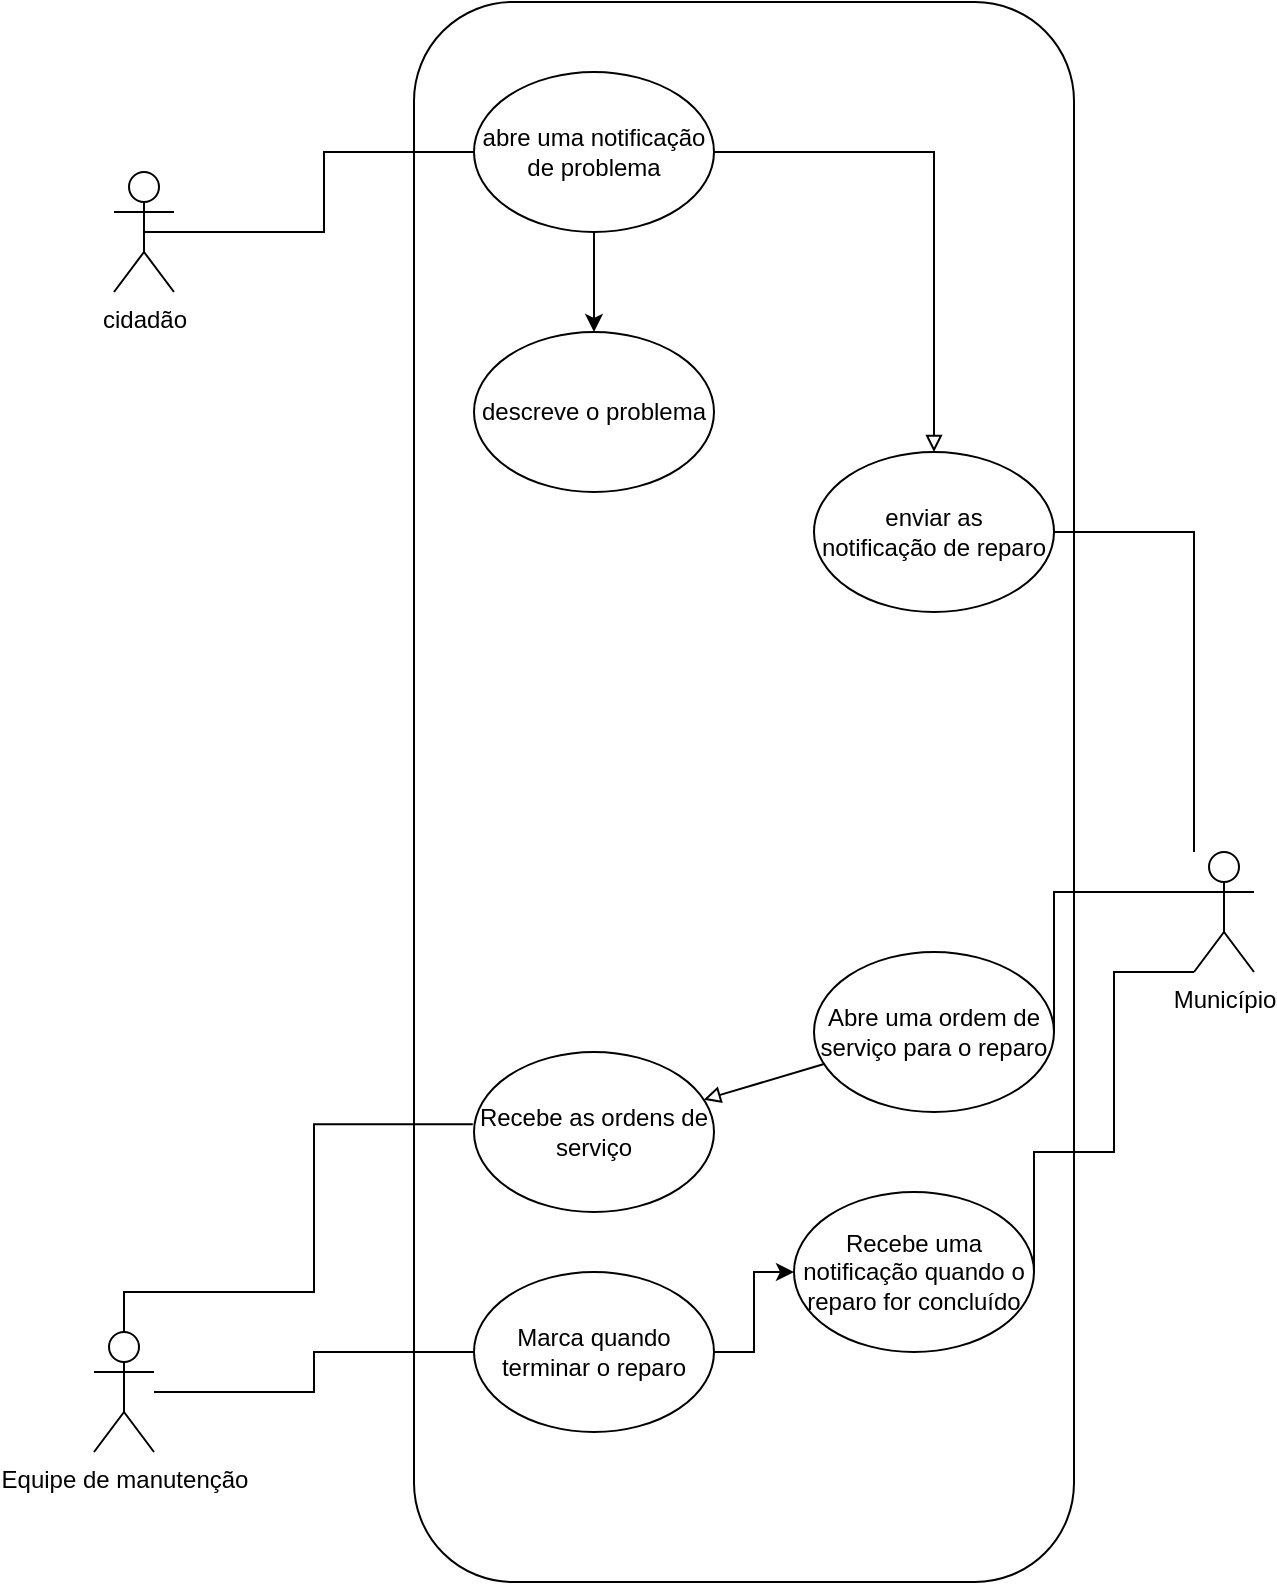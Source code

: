 <mxfile version="20.3.0" type="github">
  <diagram id="TVsBRt_6ifpyhdmxl0sS" name="Página-1">
    <mxGraphModel dx="770" dy="460" grid="1" gridSize="10" guides="1" tooltips="1" connect="1" arrows="1" fold="1" page="1" pageScale="1" pageWidth="827" pageHeight="1169" math="0" shadow="0">
      <root>
        <mxCell id="0" />
        <mxCell id="1" parent="0" />
        <mxCell id="l2oMR_xmYZ3DmNcnoLsg-2" value="" style="rounded=1;whiteSpace=wrap;html=1;" parent="1" vertex="1">
          <mxGeometry x="390" y="145" width="330" height="790" as="geometry" />
        </mxCell>
        <mxCell id="l2oMR_xmYZ3DmNcnoLsg-8" style="edgeStyle=orthogonalEdgeStyle;rounded=0;orthogonalLoop=1;jettySize=auto;html=1;exitX=0.5;exitY=0.5;exitDx=0;exitDy=0;exitPerimeter=0;endArrow=none;endFill=0;" parent="1" source="l2oMR_xmYZ3DmNcnoLsg-3" target="l2oMR_xmYZ3DmNcnoLsg-7" edge="1">
          <mxGeometry relative="1" as="geometry">
            <Array as="points">
              <mxPoint x="345" y="260" />
              <mxPoint x="345" y="220" />
            </Array>
          </mxGeometry>
        </mxCell>
        <mxCell id="l2oMR_xmYZ3DmNcnoLsg-3" value="cidadão&lt;br&gt;" style="shape=umlActor;verticalLabelPosition=bottom;verticalAlign=top;html=1;" parent="1" vertex="1">
          <mxGeometry x="240" y="230" width="30" height="60" as="geometry" />
        </mxCell>
        <mxCell id="gFXNLu3ka9ls825jubij-1" style="edgeStyle=orthogonalEdgeStyle;rounded=0;orthogonalLoop=1;jettySize=auto;html=1;entryX=0.5;entryY=0;entryDx=0;entryDy=0;endArrow=block;endFill=0;" parent="1" source="l2oMR_xmYZ3DmNcnoLsg-7" target="l2oMR_xmYZ3DmNcnoLsg-16" edge="1">
          <mxGeometry relative="1" as="geometry" />
        </mxCell>
        <mxCell id="3qhmE-iBuOqCYNNwEswj-1" style="edgeStyle=orthogonalEdgeStyle;rounded=0;orthogonalLoop=1;jettySize=auto;html=1;" edge="1" parent="1" source="l2oMR_xmYZ3DmNcnoLsg-7" target="l2oMR_xmYZ3DmNcnoLsg-9">
          <mxGeometry relative="1" as="geometry" />
        </mxCell>
        <mxCell id="l2oMR_xmYZ3DmNcnoLsg-7" value="abre uma notificação de problema" style="ellipse;whiteSpace=wrap;html=1;" parent="1" vertex="1">
          <mxGeometry x="420" y="180" width="120" height="80" as="geometry" />
        </mxCell>
        <mxCell id="l2oMR_xmYZ3DmNcnoLsg-9" value="descreve o problema" style="ellipse;whiteSpace=wrap;html=1;" parent="1" vertex="1">
          <mxGeometry x="420" y="310" width="120" height="80" as="geometry" />
        </mxCell>
        <mxCell id="l2oMR_xmYZ3DmNcnoLsg-17" style="edgeStyle=orthogonalEdgeStyle;rounded=0;orthogonalLoop=1;jettySize=auto;html=1;entryX=1;entryY=0.5;entryDx=0;entryDy=0;endArrow=none;endFill=0;" parent="1" source="l2oMR_xmYZ3DmNcnoLsg-15" target="l2oMR_xmYZ3DmNcnoLsg-16" edge="1">
          <mxGeometry relative="1" as="geometry">
            <Array as="points">
              <mxPoint x="780" y="410" />
            </Array>
          </mxGeometry>
        </mxCell>
        <mxCell id="l2oMR_xmYZ3DmNcnoLsg-20" style="edgeStyle=orthogonalEdgeStyle;rounded=0;orthogonalLoop=1;jettySize=auto;html=1;entryX=1;entryY=0.5;entryDx=0;entryDy=0;endArrow=none;endFill=0;" parent="1" source="l2oMR_xmYZ3DmNcnoLsg-15" target="l2oMR_xmYZ3DmNcnoLsg-18" edge="1">
          <mxGeometry relative="1" as="geometry">
            <Array as="points">
              <mxPoint x="710" y="590" />
            </Array>
          </mxGeometry>
        </mxCell>
        <mxCell id="l2oMR_xmYZ3DmNcnoLsg-21" style="edgeStyle=orthogonalEdgeStyle;rounded=0;orthogonalLoop=1;jettySize=auto;html=1;entryX=1;entryY=0.5;entryDx=0;entryDy=0;endArrow=none;endFill=0;" parent="1" source="l2oMR_xmYZ3DmNcnoLsg-15" target="l2oMR_xmYZ3DmNcnoLsg-19" edge="1">
          <mxGeometry relative="1" as="geometry">
            <Array as="points">
              <mxPoint x="740" y="630" />
              <mxPoint x="740" y="720" />
              <mxPoint x="700" y="720" />
            </Array>
          </mxGeometry>
        </mxCell>
        <mxCell id="l2oMR_xmYZ3DmNcnoLsg-15" value="Município" style="shape=umlActor;verticalLabelPosition=bottom;verticalAlign=top;html=1;outlineConnect=0;" parent="1" vertex="1">
          <mxGeometry x="780" y="570" width="30" height="60" as="geometry" />
        </mxCell>
        <mxCell id="l2oMR_xmYZ3DmNcnoLsg-16" value="enviar&amp;nbsp;as notificação&amp;nbsp;de reparo" style="ellipse;whiteSpace=wrap;html=1;" parent="1" vertex="1">
          <mxGeometry x="590" y="370" width="120" height="80" as="geometry" />
        </mxCell>
        <mxCell id="gFXNLu3ka9ls825jubij-2" style="edgeStyle=none;rounded=0;orthogonalLoop=1;jettySize=auto;html=1;endArrow=block;endFill=0;" parent="1" source="l2oMR_xmYZ3DmNcnoLsg-18" target="l2oMR_xmYZ3DmNcnoLsg-24" edge="1">
          <mxGeometry relative="1" as="geometry" />
        </mxCell>
        <mxCell id="l2oMR_xmYZ3DmNcnoLsg-18" value="Abre uma ordem de serviço para o reparo" style="ellipse;whiteSpace=wrap;html=1;" parent="1" vertex="1">
          <mxGeometry x="590" y="620" width="120" height="80" as="geometry" />
        </mxCell>
        <mxCell id="l2oMR_xmYZ3DmNcnoLsg-19" value="Recebe uma notificação quando o reparo for concluído" style="ellipse;whiteSpace=wrap;html=1;" parent="1" vertex="1">
          <mxGeometry x="580" y="740" width="120" height="80" as="geometry" />
        </mxCell>
        <mxCell id="l2oMR_xmYZ3DmNcnoLsg-26" style="edgeStyle=orthogonalEdgeStyle;rounded=0;orthogonalLoop=1;jettySize=auto;html=1;entryX=-0.005;entryY=0.451;entryDx=0;entryDy=0;entryPerimeter=0;endArrow=none;endFill=0;" parent="1" source="l2oMR_xmYZ3DmNcnoLsg-22" target="l2oMR_xmYZ3DmNcnoLsg-24" edge="1">
          <mxGeometry relative="1" as="geometry">
            <Array as="points">
              <mxPoint x="245" y="790" />
              <mxPoint x="340" y="790" />
              <mxPoint x="340" y="706" />
            </Array>
          </mxGeometry>
        </mxCell>
        <mxCell id="l2oMR_xmYZ3DmNcnoLsg-27" style="edgeStyle=orthogonalEdgeStyle;rounded=0;orthogonalLoop=1;jettySize=auto;html=1;endArrow=none;endFill=0;" parent="1" source="l2oMR_xmYZ3DmNcnoLsg-22" target="l2oMR_xmYZ3DmNcnoLsg-23" edge="1">
          <mxGeometry relative="1" as="geometry" />
        </mxCell>
        <mxCell id="l2oMR_xmYZ3DmNcnoLsg-22" value="Equipe de manutenção&lt;br&gt;" style="shape=umlActor;verticalLabelPosition=bottom;verticalAlign=top;html=1;outlineConnect=0;" parent="1" vertex="1">
          <mxGeometry x="230" y="810" width="30" height="60" as="geometry" />
        </mxCell>
        <mxCell id="3qhmE-iBuOqCYNNwEswj-4" style="edgeStyle=orthogonalEdgeStyle;rounded=0;orthogonalLoop=1;jettySize=auto;html=1;" edge="1" parent="1" source="l2oMR_xmYZ3DmNcnoLsg-23" target="l2oMR_xmYZ3DmNcnoLsg-19">
          <mxGeometry relative="1" as="geometry" />
        </mxCell>
        <mxCell id="l2oMR_xmYZ3DmNcnoLsg-23" value="Marca quando terminar o reparo" style="ellipse;whiteSpace=wrap;html=1;" parent="1" vertex="1">
          <mxGeometry x="420" y="780" width="120" height="80" as="geometry" />
        </mxCell>
        <mxCell id="l2oMR_xmYZ3DmNcnoLsg-24" value="Recebe as ordens de serviço" style="ellipse;whiteSpace=wrap;html=1;" parent="1" vertex="1">
          <mxGeometry x="420" y="670" width="120" height="80" as="geometry" />
        </mxCell>
      </root>
    </mxGraphModel>
  </diagram>
</mxfile>
